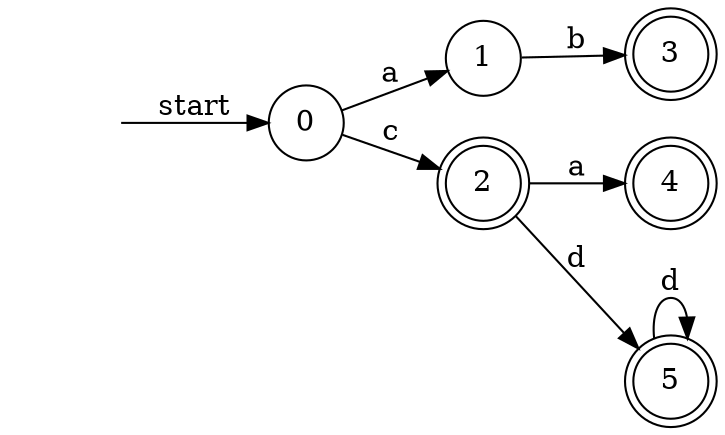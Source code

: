 digraph G {
node[shape=plaintext];0[shape=circle];""->0[label = start];node[shape=circle];rankdir=LR;0->1[label=a];2[shape=doublecircle];0->2[label=c];3[shape=doublecircle];1->3[label=b];2[shape=doublecircle];4[shape=doublecircle];2->4[label=a];2[shape=doublecircle];5[shape=doublecircle];2->5[label=d];5[shape=doublecircle];5[shape=doublecircle];5->5[label=d];}
